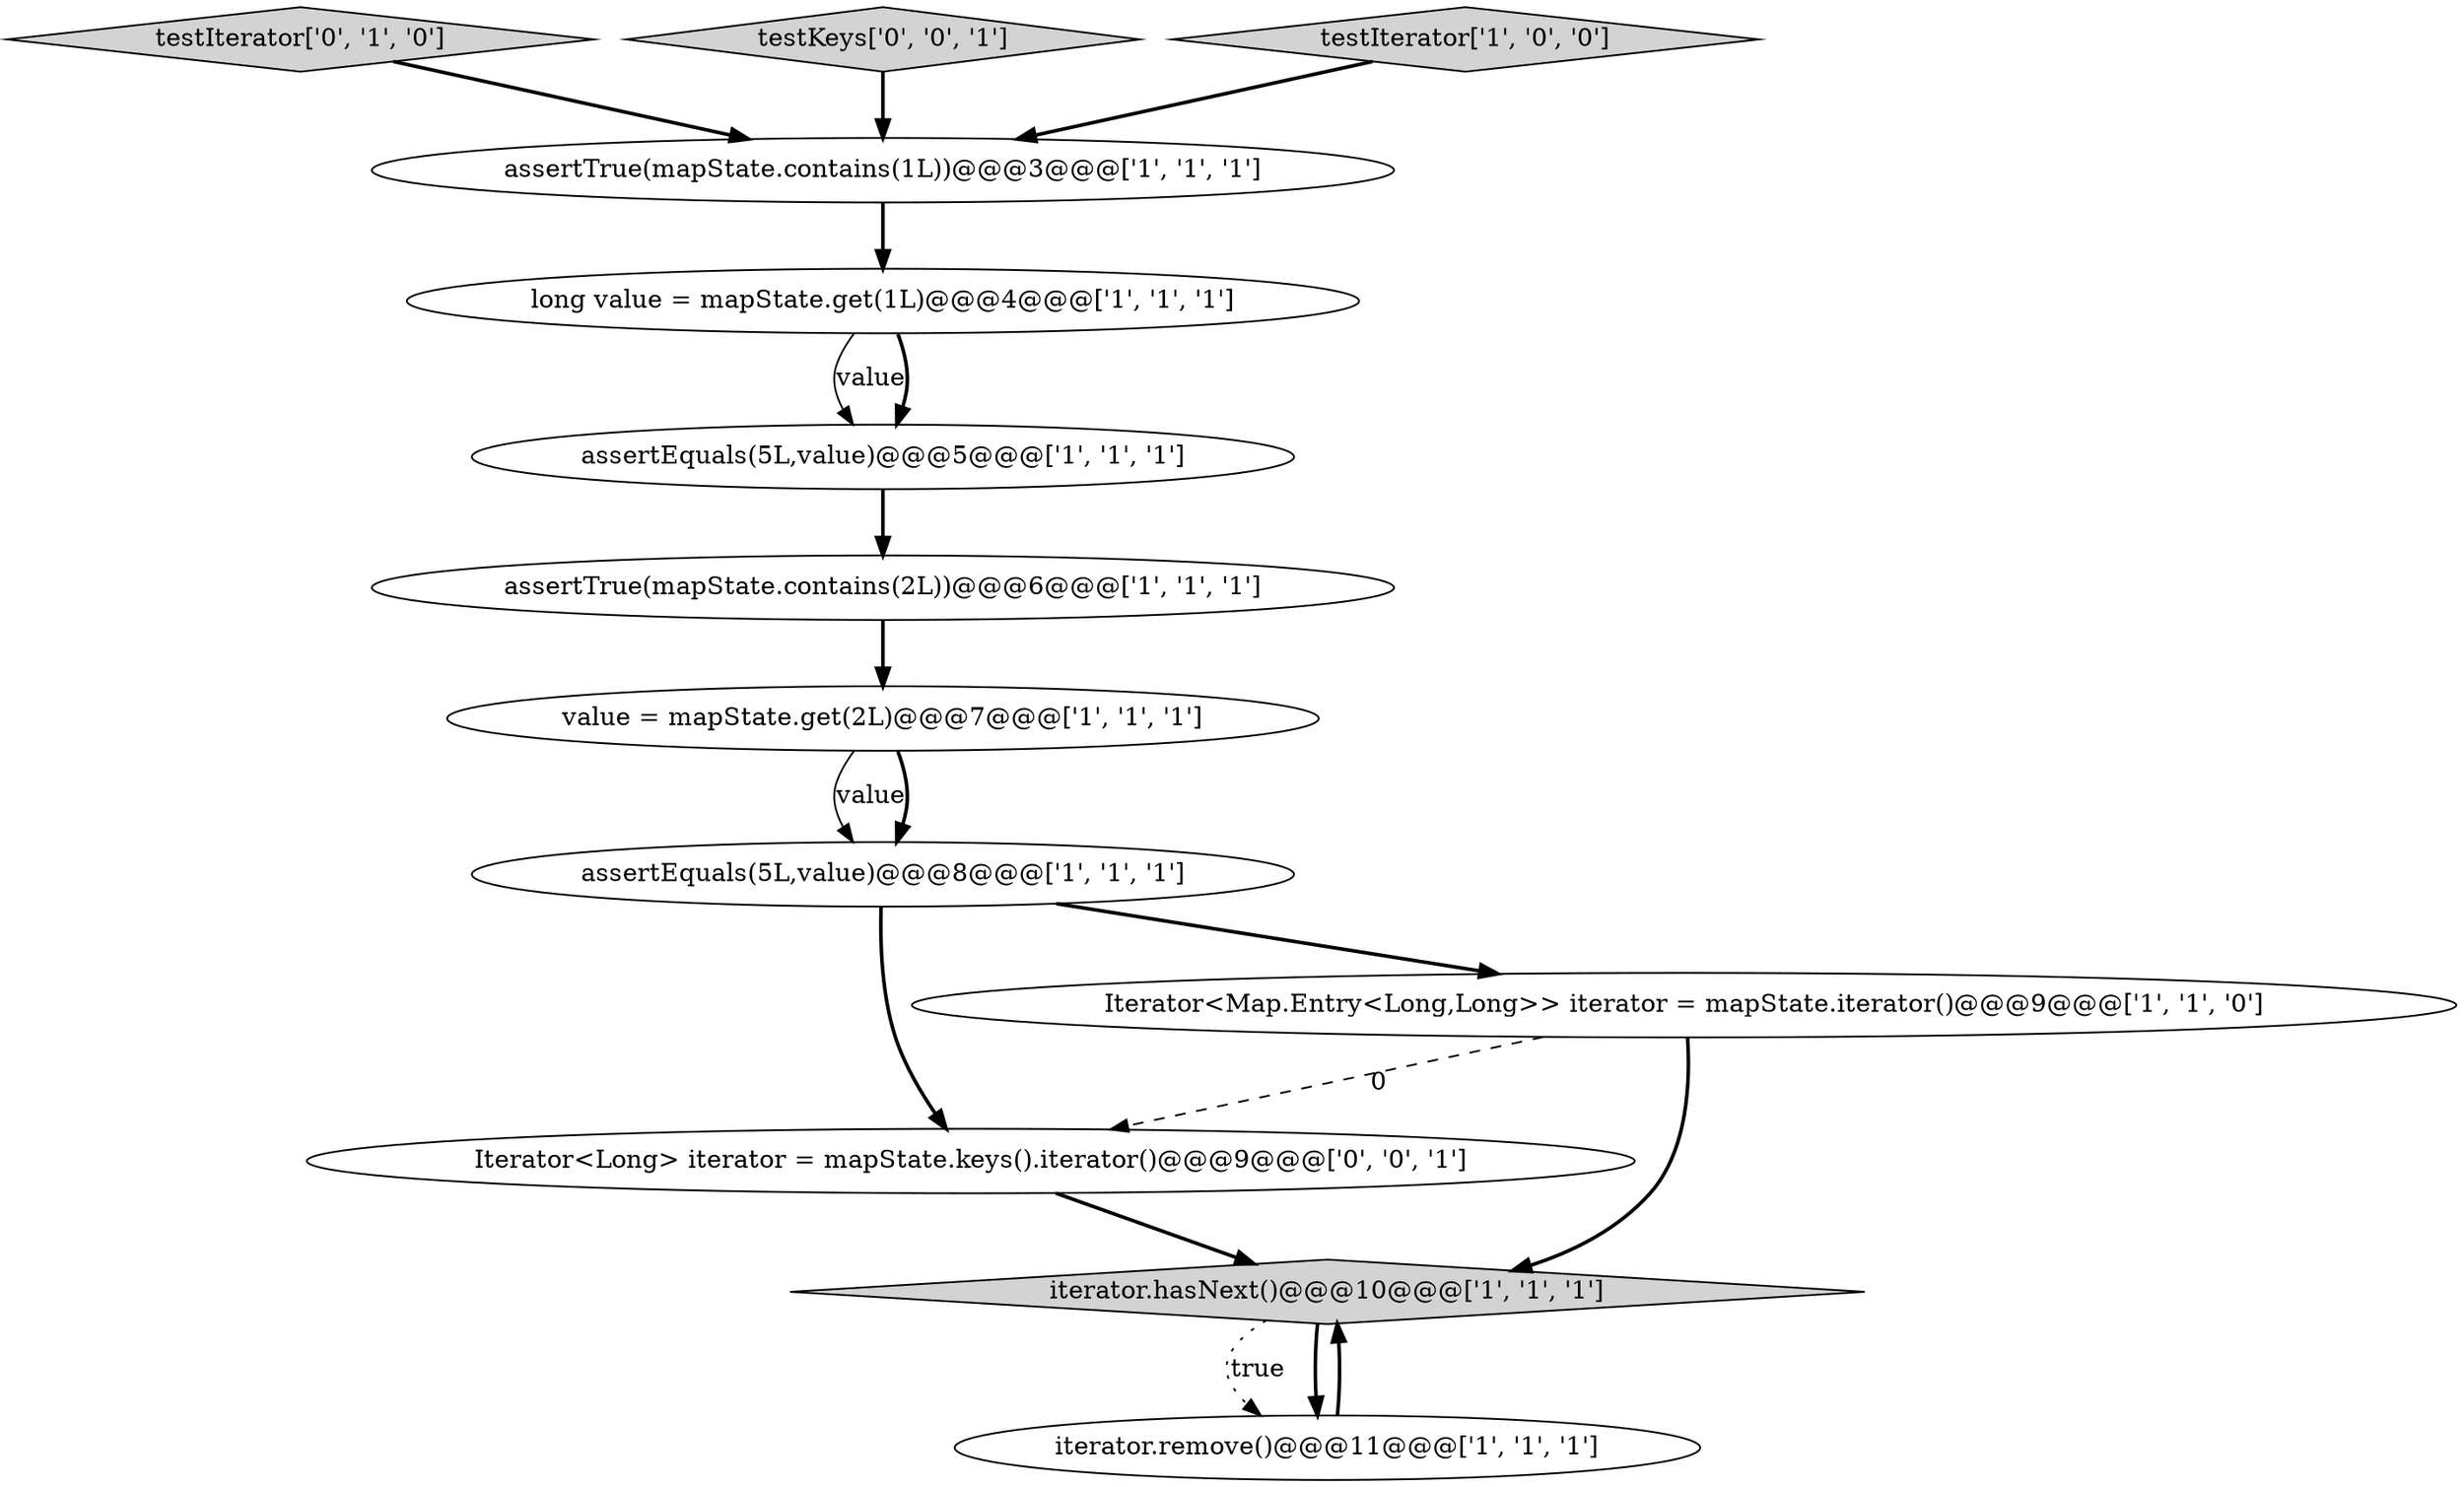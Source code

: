digraph {
8 [style = filled, label = "assertEquals(5L,value)@@@8@@@['1', '1', '1']", fillcolor = white, shape = ellipse image = "AAA0AAABBB1BBB"];
10 [style = filled, label = "testIterator['0', '1', '0']", fillcolor = lightgray, shape = diamond image = "AAA0AAABBB2BBB"];
5 [style = filled, label = "iterator.hasNext()@@@10@@@['1', '1', '1']", fillcolor = lightgray, shape = diamond image = "AAA0AAABBB1BBB"];
6 [style = filled, label = "assertTrue(mapState.contains(2L))@@@6@@@['1', '1', '1']", fillcolor = white, shape = ellipse image = "AAA0AAABBB1BBB"];
11 [style = filled, label = "Iterator<Long> iterator = mapState.keys().iterator()@@@9@@@['0', '0', '1']", fillcolor = white, shape = ellipse image = "AAA0AAABBB3BBB"];
12 [style = filled, label = "testKeys['0', '0', '1']", fillcolor = lightgray, shape = diamond image = "AAA0AAABBB3BBB"];
3 [style = filled, label = "long value = mapState.get(1L)@@@4@@@['1', '1', '1']", fillcolor = white, shape = ellipse image = "AAA0AAABBB1BBB"];
1 [style = filled, label = "assertTrue(mapState.contains(1L))@@@3@@@['1', '1', '1']", fillcolor = white, shape = ellipse image = "AAA0AAABBB1BBB"];
4 [style = filled, label = "Iterator<Map.Entry<Long,Long>> iterator = mapState.iterator()@@@9@@@['1', '1', '0']", fillcolor = white, shape = ellipse image = "AAA0AAABBB1BBB"];
7 [style = filled, label = "value = mapState.get(2L)@@@7@@@['1', '1', '1']", fillcolor = white, shape = ellipse image = "AAA0AAABBB1BBB"];
9 [style = filled, label = "iterator.remove()@@@11@@@['1', '1', '1']", fillcolor = white, shape = ellipse image = "AAA0AAABBB1BBB"];
0 [style = filled, label = "assertEquals(5L,value)@@@5@@@['1', '1', '1']", fillcolor = white, shape = ellipse image = "AAA0AAABBB1BBB"];
2 [style = filled, label = "testIterator['1', '0', '0']", fillcolor = lightgray, shape = diamond image = "AAA0AAABBB1BBB"];
1->3 [style = bold, label=""];
9->5 [style = bold, label=""];
7->8 [style = solid, label="value"];
5->9 [style = dotted, label="true"];
11->5 [style = bold, label=""];
8->4 [style = bold, label=""];
4->11 [style = dashed, label="0"];
6->7 [style = bold, label=""];
5->9 [style = bold, label=""];
10->1 [style = bold, label=""];
7->8 [style = bold, label=""];
8->11 [style = bold, label=""];
0->6 [style = bold, label=""];
4->5 [style = bold, label=""];
12->1 [style = bold, label=""];
2->1 [style = bold, label=""];
3->0 [style = solid, label="value"];
3->0 [style = bold, label=""];
}
